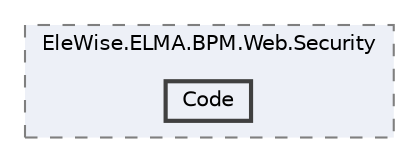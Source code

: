 digraph "Web/Modules/EleWise.ELMA.BPM.Web.Security/Code"
{
 // LATEX_PDF_SIZE
  bgcolor="transparent";
  edge [fontname=Helvetica,fontsize=10,labelfontname=Helvetica,labelfontsize=10];
  node [fontname=Helvetica,fontsize=10,shape=box,height=0.2,width=0.4];
  compound=true
  subgraph clusterdir_421eb7dfd93239390a8f697457a79baa {
    graph [ bgcolor="#edf0f7", pencolor="grey50", label="EleWise.ELMA.BPM.Web.Security", fontname=Helvetica,fontsize=10 style="filled,dashed", URL="dir_421eb7dfd93239390a8f697457a79baa.html",tooltip=""]
  dir_ae31558e5f19bdc958f88ec93720174c [label="Code", fillcolor="#edf0f7", color="grey25", style="filled,bold", URL="dir_ae31558e5f19bdc958f88ec93720174c.html",tooltip=""];
  }
}
